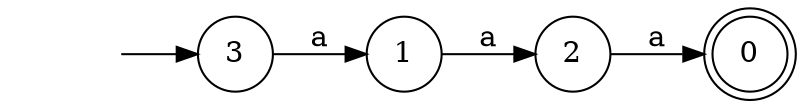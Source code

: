 digraph Automaton {
  rankdir = LR;
0 [shape=doublecircle]; 
node [shape=circle];
  1 -> 2 [label="a"];
node [shape=circle];
  2 -> 0 [label="a"];
node [shape=circle];
  initial [shape=plaintext,label=""];
  initial -> 3
  3 -> 1 [label="a"];
}

